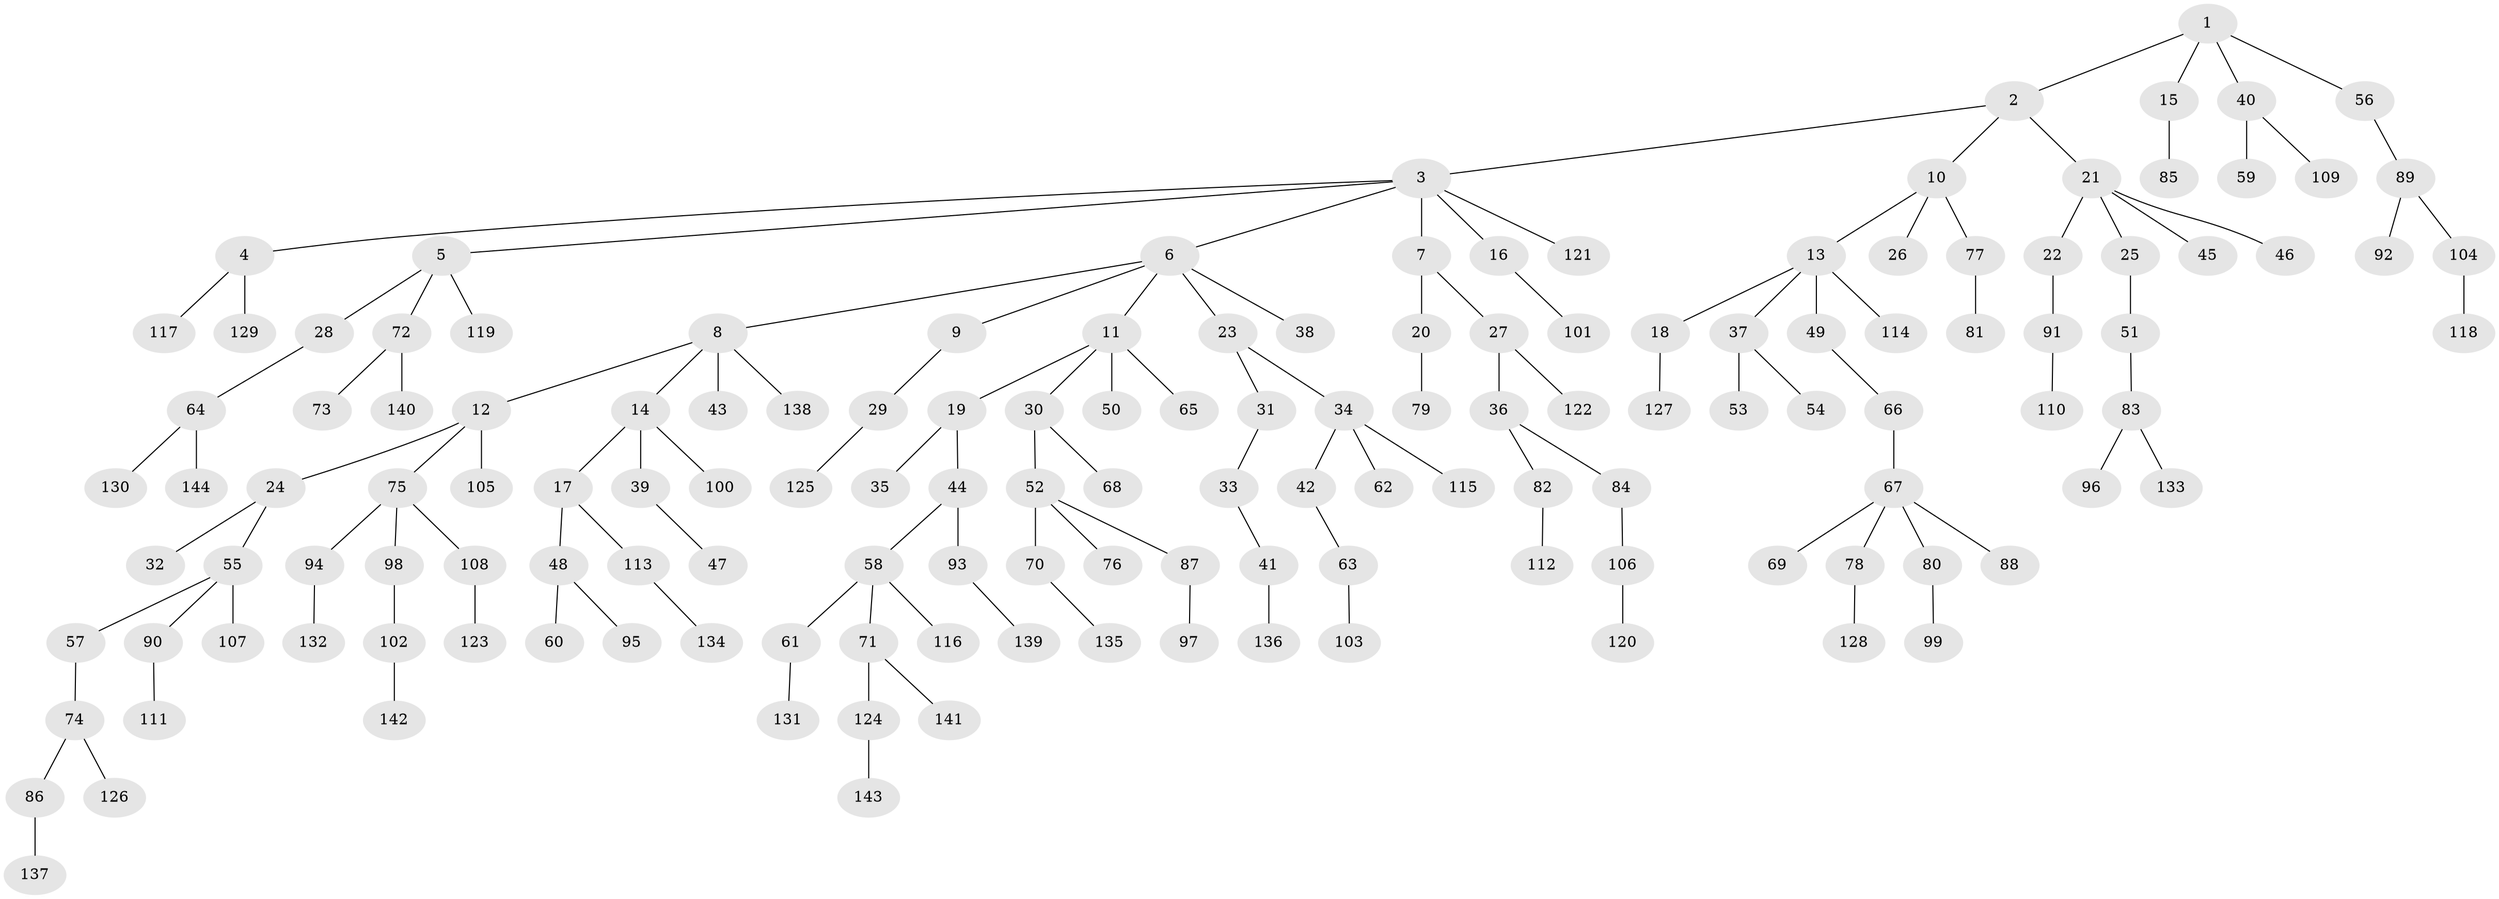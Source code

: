 // Generated by graph-tools (version 1.1) at 2025/15/03/09/25 04:15:33]
// undirected, 144 vertices, 143 edges
graph export_dot {
graph [start="1"]
  node [color=gray90,style=filled];
  1;
  2;
  3;
  4;
  5;
  6;
  7;
  8;
  9;
  10;
  11;
  12;
  13;
  14;
  15;
  16;
  17;
  18;
  19;
  20;
  21;
  22;
  23;
  24;
  25;
  26;
  27;
  28;
  29;
  30;
  31;
  32;
  33;
  34;
  35;
  36;
  37;
  38;
  39;
  40;
  41;
  42;
  43;
  44;
  45;
  46;
  47;
  48;
  49;
  50;
  51;
  52;
  53;
  54;
  55;
  56;
  57;
  58;
  59;
  60;
  61;
  62;
  63;
  64;
  65;
  66;
  67;
  68;
  69;
  70;
  71;
  72;
  73;
  74;
  75;
  76;
  77;
  78;
  79;
  80;
  81;
  82;
  83;
  84;
  85;
  86;
  87;
  88;
  89;
  90;
  91;
  92;
  93;
  94;
  95;
  96;
  97;
  98;
  99;
  100;
  101;
  102;
  103;
  104;
  105;
  106;
  107;
  108;
  109;
  110;
  111;
  112;
  113;
  114;
  115;
  116;
  117;
  118;
  119;
  120;
  121;
  122;
  123;
  124;
  125;
  126;
  127;
  128;
  129;
  130;
  131;
  132;
  133;
  134;
  135;
  136;
  137;
  138;
  139;
  140;
  141;
  142;
  143;
  144;
  1 -- 2;
  1 -- 15;
  1 -- 40;
  1 -- 56;
  2 -- 3;
  2 -- 10;
  2 -- 21;
  3 -- 4;
  3 -- 5;
  3 -- 6;
  3 -- 7;
  3 -- 16;
  3 -- 121;
  4 -- 117;
  4 -- 129;
  5 -- 28;
  5 -- 72;
  5 -- 119;
  6 -- 8;
  6 -- 9;
  6 -- 11;
  6 -- 23;
  6 -- 38;
  7 -- 20;
  7 -- 27;
  8 -- 12;
  8 -- 14;
  8 -- 43;
  8 -- 138;
  9 -- 29;
  10 -- 13;
  10 -- 26;
  10 -- 77;
  11 -- 19;
  11 -- 30;
  11 -- 50;
  11 -- 65;
  12 -- 24;
  12 -- 75;
  12 -- 105;
  13 -- 18;
  13 -- 37;
  13 -- 49;
  13 -- 114;
  14 -- 17;
  14 -- 39;
  14 -- 100;
  15 -- 85;
  16 -- 101;
  17 -- 48;
  17 -- 113;
  18 -- 127;
  19 -- 35;
  19 -- 44;
  20 -- 79;
  21 -- 22;
  21 -- 25;
  21 -- 45;
  21 -- 46;
  22 -- 91;
  23 -- 31;
  23 -- 34;
  24 -- 32;
  24 -- 55;
  25 -- 51;
  27 -- 36;
  27 -- 122;
  28 -- 64;
  29 -- 125;
  30 -- 52;
  30 -- 68;
  31 -- 33;
  33 -- 41;
  34 -- 42;
  34 -- 62;
  34 -- 115;
  36 -- 82;
  36 -- 84;
  37 -- 53;
  37 -- 54;
  39 -- 47;
  40 -- 59;
  40 -- 109;
  41 -- 136;
  42 -- 63;
  44 -- 58;
  44 -- 93;
  48 -- 60;
  48 -- 95;
  49 -- 66;
  51 -- 83;
  52 -- 70;
  52 -- 76;
  52 -- 87;
  55 -- 57;
  55 -- 90;
  55 -- 107;
  56 -- 89;
  57 -- 74;
  58 -- 61;
  58 -- 71;
  58 -- 116;
  61 -- 131;
  63 -- 103;
  64 -- 130;
  64 -- 144;
  66 -- 67;
  67 -- 69;
  67 -- 78;
  67 -- 80;
  67 -- 88;
  70 -- 135;
  71 -- 124;
  71 -- 141;
  72 -- 73;
  72 -- 140;
  74 -- 86;
  74 -- 126;
  75 -- 94;
  75 -- 98;
  75 -- 108;
  77 -- 81;
  78 -- 128;
  80 -- 99;
  82 -- 112;
  83 -- 96;
  83 -- 133;
  84 -- 106;
  86 -- 137;
  87 -- 97;
  89 -- 92;
  89 -- 104;
  90 -- 111;
  91 -- 110;
  93 -- 139;
  94 -- 132;
  98 -- 102;
  102 -- 142;
  104 -- 118;
  106 -- 120;
  108 -- 123;
  113 -- 134;
  124 -- 143;
}
